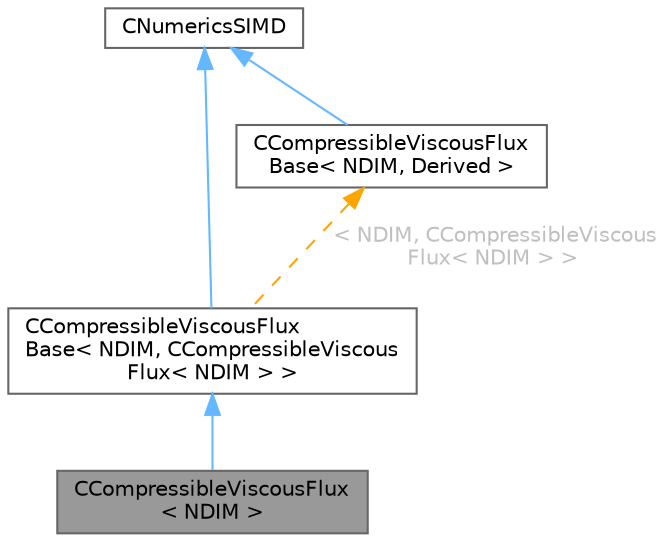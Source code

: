 digraph "CCompressibleViscousFlux&lt; NDIM &gt;"
{
 // LATEX_PDF_SIZE
  bgcolor="transparent";
  edge [fontname=Helvetica,fontsize=10,labelfontname=Helvetica,labelfontsize=10];
  node [fontname=Helvetica,fontsize=10,shape=box,height=0.2,width=0.4];
  Node1 [id="Node000001",label="CCompressibleViscousFlux\l\< NDIM \>",height=0.2,width=0.4,color="gray40", fillcolor="grey60", style="filled", fontcolor="black",tooltip="Decorator class to add viscous fluxes (compressible flow, ideal gas)."];
  Node2 -> Node1 [id="edge1_Node000001_Node000002",dir="back",color="steelblue1",style="solid",tooltip=" "];
  Node2 [id="Node000002",label="CCompressibleViscousFlux\lBase\< NDIM, CCompressibleViscous\lFlux\< NDIM \> \>",height=0.2,width=0.4,color="gray40", fillcolor="white", style="filled",URL="$classCCompressibleViscousFluxBase.html",tooltip=" "];
  Node3 -> Node2 [id="edge2_Node000002_Node000003",dir="back",color="steelblue1",style="solid",tooltip=" "];
  Node3 [id="Node000003",label="CNumericsSIMD",height=0.2,width=0.4,color="gray40", fillcolor="white", style="filled",URL="$classCNumericsSIMD.html",tooltip="Base class to define the interface."];
  Node4 -> Node2 [id="edge3_Node000002_Node000004",dir="back",color="orange",style="dashed",tooltip=" ",label=" \< NDIM, CCompressibleViscous\lFlux\< NDIM \> \>",fontcolor="grey" ];
  Node4 [id="Node000004",label="CCompressibleViscousFlux\lBase\< NDIM, Derived \>",height=0.2,width=0.4,color="gray40", fillcolor="white", style="filled",URL="$classCCompressibleViscousFluxBase.html",tooltip="Decorator class to add viscous fluxes (compressible flow)."];
  Node3 -> Node4 [id="edge4_Node000004_Node000003",dir="back",color="steelblue1",style="solid",tooltip=" "];
}
